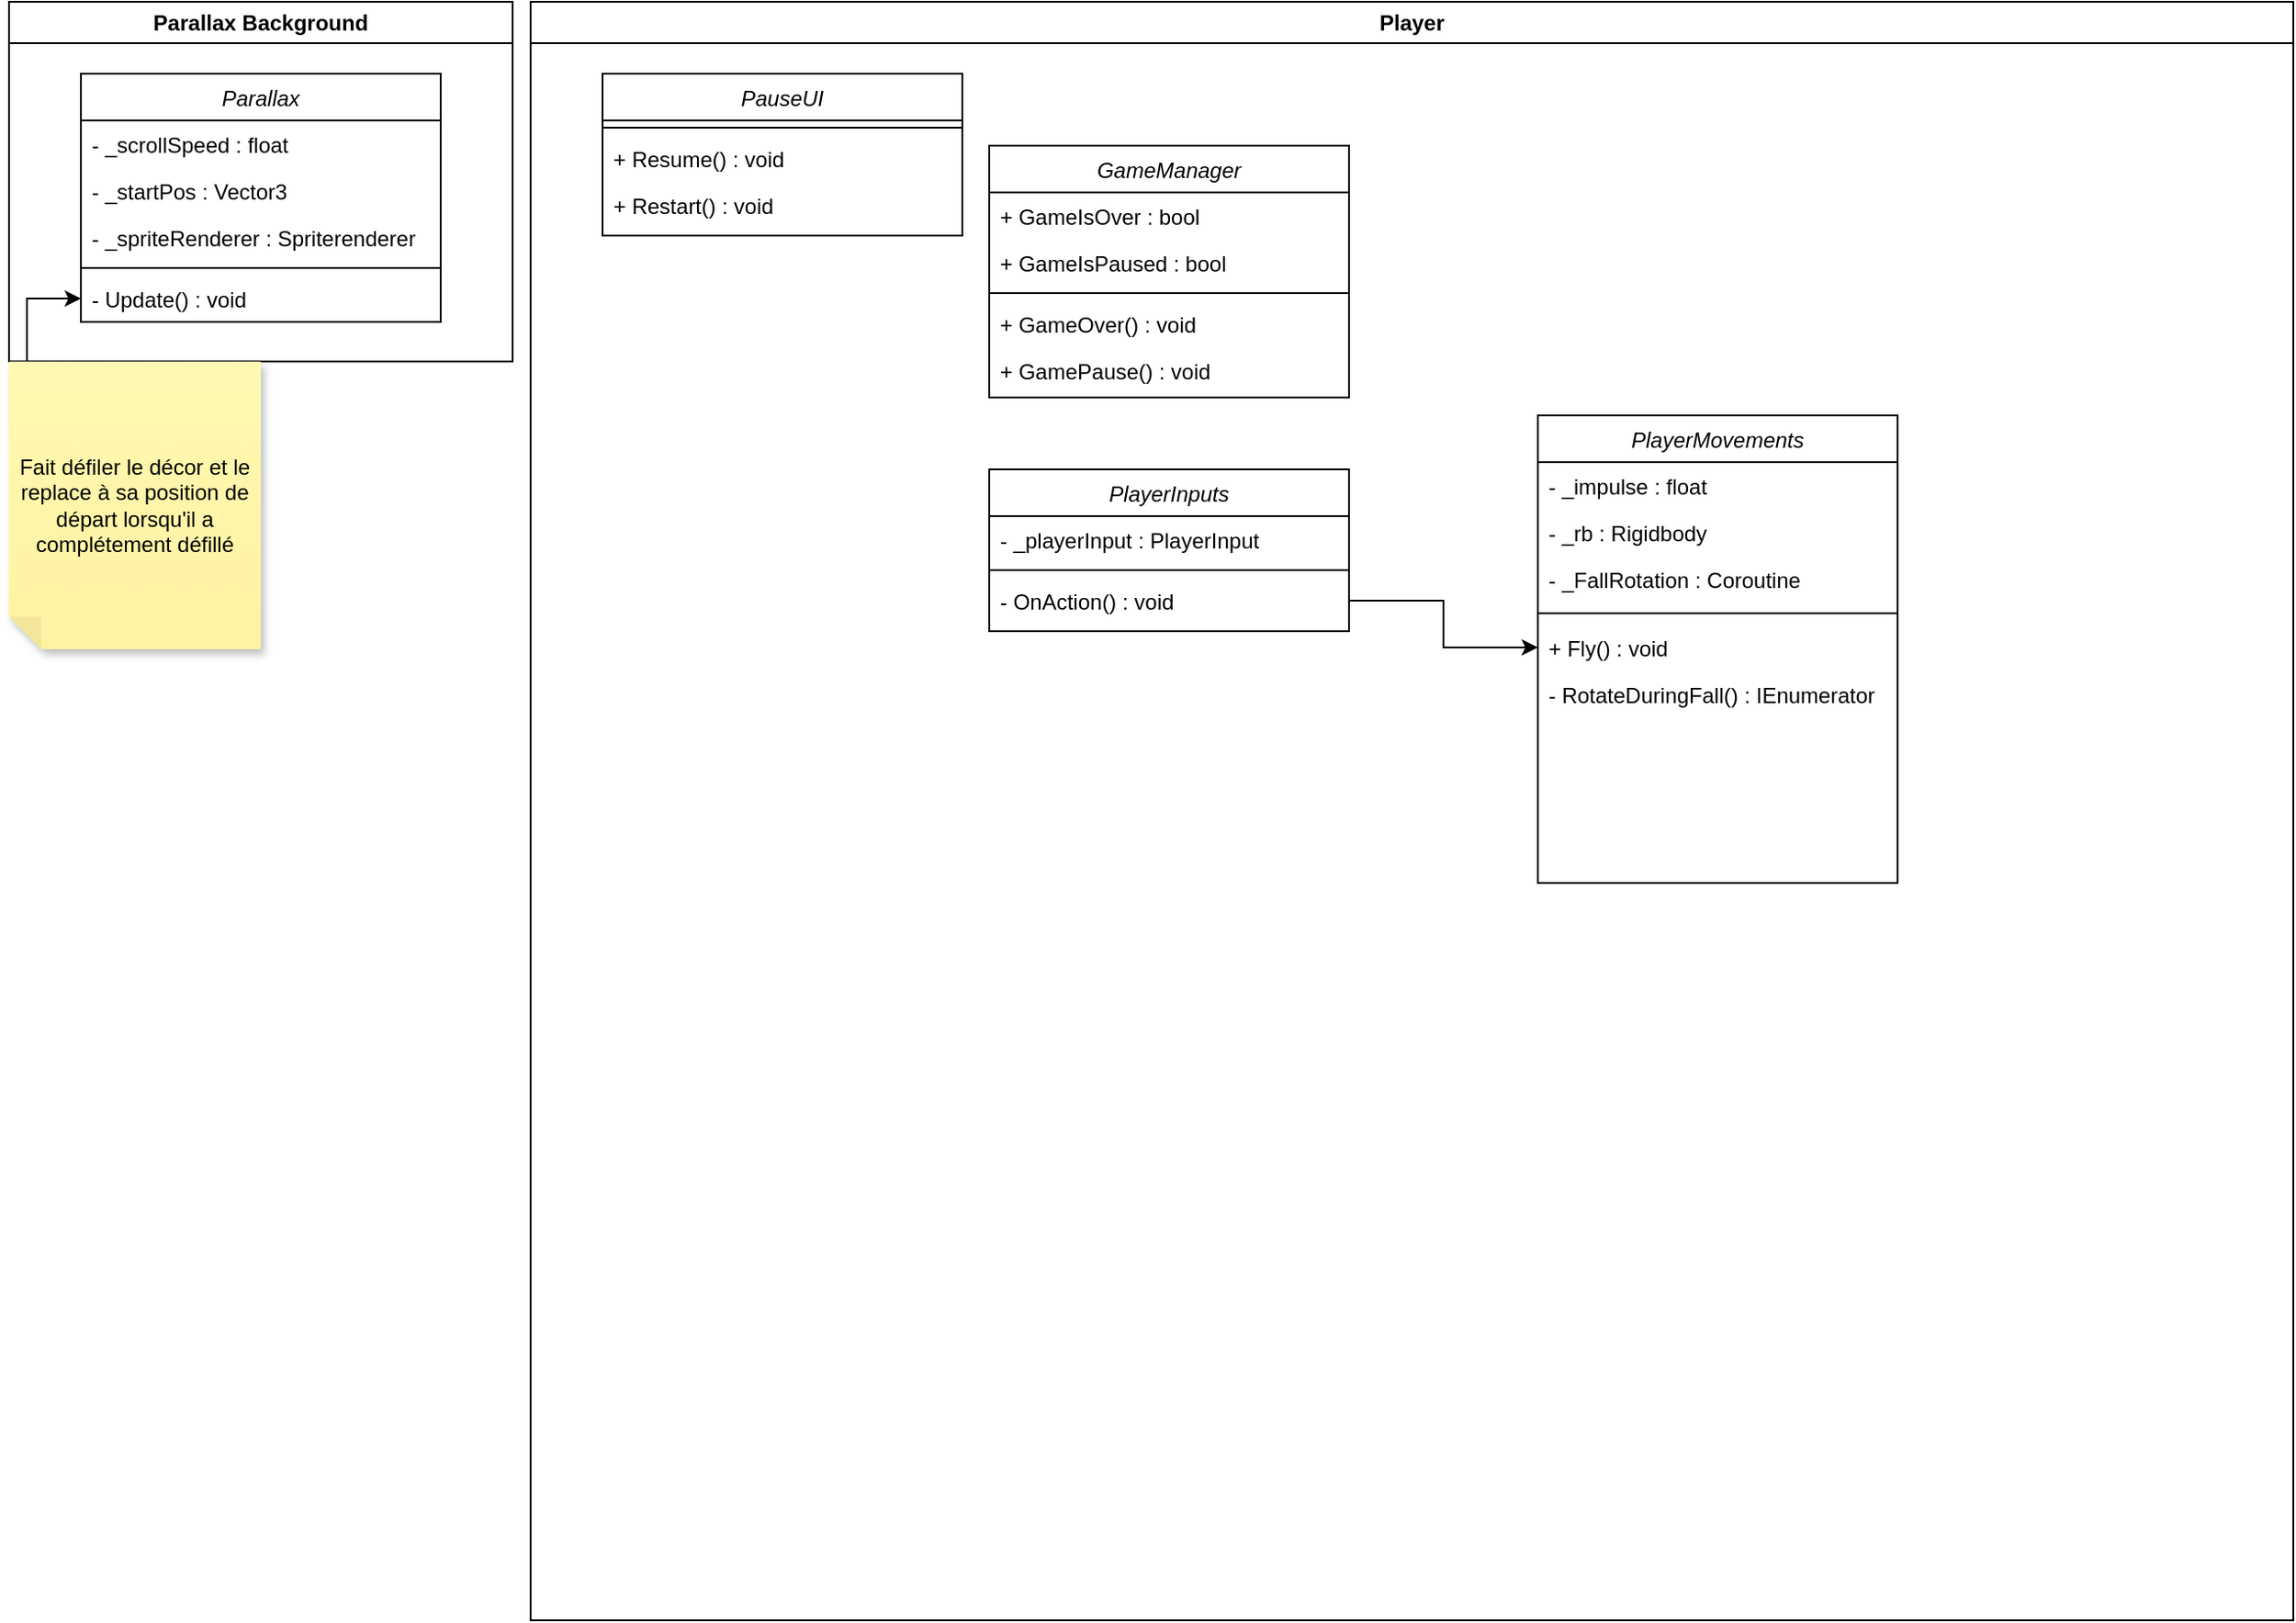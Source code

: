 <mxfile version="22.1.21" type="github">
  <diagram id="C5RBs43oDa-KdzZeNtuy" name="Page-1">
    <mxGraphModel dx="724" dy="360" grid="1" gridSize="10" guides="1" tooltips="1" connect="1" arrows="1" fold="1" page="1" pageScale="1" pageWidth="1600" pageHeight="900" math="0" shadow="0">
      <root>
        <mxCell id="WIyWlLk6GJQsqaUBKTNV-0" />
        <mxCell id="WIyWlLk6GJQsqaUBKTNV-1" parent="WIyWlLk6GJQsqaUBKTNV-0" />
        <mxCell id="22lcPCfBFil6golWI1VR-0" value="Parallax Background" style="swimlane;whiteSpace=wrap;html=1;" vertex="1" parent="WIyWlLk6GJQsqaUBKTNV-1">
          <mxGeometry width="280" height="200" as="geometry" />
        </mxCell>
        <mxCell id="zkfFHV4jXpPFQw0GAbJ--0" value="Parallax" style="swimlane;fontStyle=2;align=center;verticalAlign=top;childLayout=stackLayout;horizontal=1;startSize=26;horizontalStack=0;resizeParent=1;resizeLast=0;collapsible=1;marginBottom=0;rounded=0;shadow=0;strokeWidth=1;" parent="22lcPCfBFil6golWI1VR-0" vertex="1">
          <mxGeometry x="40" y="40" width="200" height="138" as="geometry">
            <mxRectangle x="230" y="140" width="160" height="26" as="alternateBounds" />
          </mxGeometry>
        </mxCell>
        <mxCell id="zkfFHV4jXpPFQw0GAbJ--1" value="- _scrollSpeed : float" style="text;align=left;verticalAlign=top;spacingLeft=4;spacingRight=4;overflow=hidden;rotatable=0;points=[[0,0.5],[1,0.5]];portConstraint=eastwest;" parent="zkfFHV4jXpPFQw0GAbJ--0" vertex="1">
          <mxGeometry y="26" width="200" height="26" as="geometry" />
        </mxCell>
        <mxCell id="zkfFHV4jXpPFQw0GAbJ--2" value="- _startPos : Vector3" style="text;align=left;verticalAlign=top;spacingLeft=4;spacingRight=4;overflow=hidden;rotatable=0;points=[[0,0.5],[1,0.5]];portConstraint=eastwest;rounded=0;shadow=0;html=0;" parent="zkfFHV4jXpPFQw0GAbJ--0" vertex="1">
          <mxGeometry y="52" width="200" height="26" as="geometry" />
        </mxCell>
        <mxCell id="zkfFHV4jXpPFQw0GAbJ--3" value="- _spriteRenderer : Spriterenderer" style="text;align=left;verticalAlign=top;spacingLeft=4;spacingRight=4;overflow=hidden;rotatable=0;points=[[0,0.5],[1,0.5]];portConstraint=eastwest;rounded=0;shadow=0;html=0;" parent="zkfFHV4jXpPFQw0GAbJ--0" vertex="1">
          <mxGeometry y="78" width="200" height="26" as="geometry" />
        </mxCell>
        <mxCell id="zkfFHV4jXpPFQw0GAbJ--4" value="" style="line;html=1;strokeWidth=1;align=left;verticalAlign=middle;spacingTop=-1;spacingLeft=3;spacingRight=3;rotatable=0;labelPosition=right;points=[];portConstraint=eastwest;" parent="zkfFHV4jXpPFQw0GAbJ--0" vertex="1">
          <mxGeometry y="104" width="200" height="8" as="geometry" />
        </mxCell>
        <mxCell id="zkfFHV4jXpPFQw0GAbJ--5" value="- Update() : void" style="text;align=left;verticalAlign=top;spacingLeft=4;spacingRight=4;overflow=hidden;rotatable=0;points=[[0,0.5],[1,0.5]];portConstraint=eastwest;" parent="zkfFHV4jXpPFQw0GAbJ--0" vertex="1">
          <mxGeometry y="112" width="200" height="26" as="geometry" />
        </mxCell>
        <mxCell id="22lcPCfBFil6golWI1VR-4" style="edgeStyle=orthogonalEdgeStyle;rounded=0;orthogonalLoop=1;jettySize=auto;html=1;exitX=0;exitY=0;exitDx=130;exitDy=10;exitPerimeter=0;" edge="1" parent="WIyWlLk6GJQsqaUBKTNV-1" source="22lcPCfBFil6golWI1VR-3" target="zkfFHV4jXpPFQw0GAbJ--5">
          <mxGeometry relative="1" as="geometry" />
        </mxCell>
        <mxCell id="22lcPCfBFil6golWI1VR-3" value="Fait défiler le décor et le replace à sa position de départ lorsqu&#39;il a complétement&amp;nbsp;défillé" style="shape=note;whiteSpace=wrap;html=1;backgroundOutline=1;fontColor=#000000;darkOpacity=0.05;fillColor=#FFF9B2;strokeColor=none;fillStyle=solid;direction=west;gradientDirection=north;gradientColor=#FFF2A1;shadow=1;size=18;pointerEvents=1;" vertex="1" parent="WIyWlLk6GJQsqaUBKTNV-1">
          <mxGeometry y="200" width="140" height="160" as="geometry" />
        </mxCell>
        <mxCell id="22lcPCfBFil6golWI1VR-6" value="Player" style="swimlane;whiteSpace=wrap;html=1;" vertex="1" parent="WIyWlLk6GJQsqaUBKTNV-1">
          <mxGeometry x="290" width="980" height="900" as="geometry" />
        </mxCell>
        <mxCell id="22lcPCfBFil6golWI1VR-7" value="PlayerMovements" style="swimlane;fontStyle=2;align=center;verticalAlign=top;childLayout=stackLayout;horizontal=1;startSize=26;horizontalStack=0;resizeParent=1;resizeLast=0;collapsible=1;marginBottom=0;rounded=0;shadow=0;strokeWidth=1;" vertex="1" parent="22lcPCfBFil6golWI1VR-6">
          <mxGeometry x="560" y="230" width="200" height="260" as="geometry">
            <mxRectangle x="40" y="69" width="160" height="26" as="alternateBounds" />
          </mxGeometry>
        </mxCell>
        <mxCell id="22lcPCfBFil6golWI1VR-8" value="- _impulse : float" style="text;align=left;verticalAlign=top;spacingLeft=4;spacingRight=4;overflow=hidden;rotatable=0;points=[[0,0.5],[1,0.5]];portConstraint=eastwest;" vertex="1" parent="22lcPCfBFil6golWI1VR-7">
          <mxGeometry y="26" width="200" height="26" as="geometry" />
        </mxCell>
        <mxCell id="22lcPCfBFil6golWI1VR-9" value="- _rb : Rigidbody" style="text;align=left;verticalAlign=top;spacingLeft=4;spacingRight=4;overflow=hidden;rotatable=0;points=[[0,0.5],[1,0.5]];portConstraint=eastwest;rounded=0;shadow=0;html=0;" vertex="1" parent="22lcPCfBFil6golWI1VR-7">
          <mxGeometry y="52" width="200" height="26" as="geometry" />
        </mxCell>
        <mxCell id="22lcPCfBFil6golWI1VR-37" value="- _FallRotation : Coroutine" style="text;align=left;verticalAlign=top;spacingLeft=4;spacingRight=4;overflow=hidden;rotatable=0;points=[[0,0.5],[1,0.5]];portConstraint=eastwest;" vertex="1" parent="22lcPCfBFil6golWI1VR-7">
          <mxGeometry y="78" width="200" height="26" as="geometry" />
        </mxCell>
        <mxCell id="22lcPCfBFil6golWI1VR-11" value="" style="line;html=1;strokeWidth=1;align=left;verticalAlign=middle;spacingTop=-1;spacingLeft=3;spacingRight=3;rotatable=0;labelPosition=right;points=[];portConstraint=eastwest;" vertex="1" parent="22lcPCfBFil6golWI1VR-7">
          <mxGeometry y="104" width="200" height="12" as="geometry" />
        </mxCell>
        <mxCell id="22lcPCfBFil6golWI1VR-12" value="+ Fly() : void" style="text;align=left;verticalAlign=top;spacingLeft=4;spacingRight=4;overflow=hidden;rotatable=0;points=[[0,0.5],[1,0.5]];portConstraint=eastwest;" vertex="1" parent="22lcPCfBFil6golWI1VR-7">
          <mxGeometry y="116" width="200" height="26" as="geometry" />
        </mxCell>
        <mxCell id="22lcPCfBFil6golWI1VR-38" value="- RotateDuringFall() : IEnumerator" style="text;align=left;verticalAlign=top;spacingLeft=4;spacingRight=4;overflow=hidden;rotatable=0;points=[[0,0.5],[1,0.5]];portConstraint=eastwest;" vertex="1" parent="22lcPCfBFil6golWI1VR-7">
          <mxGeometry y="142" width="200" height="26" as="geometry" />
        </mxCell>
        <mxCell id="22lcPCfBFil6golWI1VR-13" value="PlayerInputs" style="swimlane;fontStyle=2;align=center;verticalAlign=top;childLayout=stackLayout;horizontal=1;startSize=26;horizontalStack=0;resizeParent=1;resizeLast=0;collapsible=1;marginBottom=0;rounded=0;shadow=0;strokeWidth=1;" vertex="1" parent="22lcPCfBFil6golWI1VR-6">
          <mxGeometry x="255" y="260" width="200" height="90" as="geometry">
            <mxRectangle x="40" y="69" width="160" height="26" as="alternateBounds" />
          </mxGeometry>
        </mxCell>
        <mxCell id="22lcPCfBFil6golWI1VR-14" value="- _playerInput : PlayerInput" style="text;align=left;verticalAlign=top;spacingLeft=4;spacingRight=4;overflow=hidden;rotatable=0;points=[[0,0.5],[1,0.5]];portConstraint=eastwest;" vertex="1" parent="22lcPCfBFil6golWI1VR-13">
          <mxGeometry y="26" width="200" height="26" as="geometry" />
        </mxCell>
        <mxCell id="22lcPCfBFil6golWI1VR-17" value="" style="line;html=1;strokeWidth=1;align=left;verticalAlign=middle;spacingTop=-1;spacingLeft=3;spacingRight=3;rotatable=0;labelPosition=right;points=[];portConstraint=eastwest;" vertex="1" parent="22lcPCfBFil6golWI1VR-13">
          <mxGeometry y="52" width="200" height="8" as="geometry" />
        </mxCell>
        <mxCell id="22lcPCfBFil6golWI1VR-18" value="- OnAction() : void" style="text;align=left;verticalAlign=top;spacingLeft=4;spacingRight=4;overflow=hidden;rotatable=0;points=[[0,0.5],[1,0.5]];portConstraint=eastwest;" vertex="1" parent="22lcPCfBFil6golWI1VR-13">
          <mxGeometry y="60" width="200" height="26" as="geometry" />
        </mxCell>
        <mxCell id="22lcPCfBFil6golWI1VR-23" value="GameManager" style="swimlane;fontStyle=2;align=center;verticalAlign=top;childLayout=stackLayout;horizontal=1;startSize=26;horizontalStack=0;resizeParent=1;resizeLast=0;collapsible=1;marginBottom=0;rounded=0;shadow=0;strokeWidth=1;" vertex="1" parent="22lcPCfBFil6golWI1VR-6">
          <mxGeometry x="255" y="80" width="200" height="140" as="geometry">
            <mxRectangle x="40" y="69" width="160" height="26" as="alternateBounds" />
          </mxGeometry>
        </mxCell>
        <mxCell id="22lcPCfBFil6golWI1VR-24" value="+ GameIsOver : bool" style="text;align=left;verticalAlign=top;spacingLeft=4;spacingRight=4;overflow=hidden;rotatable=0;points=[[0,0.5],[1,0.5]];portConstraint=eastwest;" vertex="1" parent="22lcPCfBFil6golWI1VR-23">
          <mxGeometry y="26" width="200" height="26" as="geometry" />
        </mxCell>
        <mxCell id="22lcPCfBFil6golWI1VR-28" value="+ GameIsPaused : bool" style="text;align=left;verticalAlign=top;spacingLeft=4;spacingRight=4;overflow=hidden;rotatable=0;points=[[0,0.5],[1,0.5]];portConstraint=eastwest;" vertex="1" parent="22lcPCfBFil6golWI1VR-23">
          <mxGeometry y="52" width="200" height="26" as="geometry" />
        </mxCell>
        <mxCell id="22lcPCfBFil6golWI1VR-25" value="" style="line;html=1;strokeWidth=1;align=left;verticalAlign=middle;spacingTop=-1;spacingLeft=3;spacingRight=3;rotatable=0;labelPosition=right;points=[];portConstraint=eastwest;" vertex="1" parent="22lcPCfBFil6golWI1VR-23">
          <mxGeometry y="78" width="200" height="8" as="geometry" />
        </mxCell>
        <mxCell id="22lcPCfBFil6golWI1VR-26" value="+ GameOver() : void" style="text;align=left;verticalAlign=top;spacingLeft=4;spacingRight=4;overflow=hidden;rotatable=0;points=[[0,0.5],[1,0.5]];portConstraint=eastwest;" vertex="1" parent="22lcPCfBFil6golWI1VR-23">
          <mxGeometry y="86" width="200" height="26" as="geometry" />
        </mxCell>
        <mxCell id="22lcPCfBFil6golWI1VR-27" value="+ GamePause() : void" style="text;align=left;verticalAlign=top;spacingLeft=4;spacingRight=4;overflow=hidden;rotatable=0;points=[[0,0.5],[1,0.5]];portConstraint=eastwest;" vertex="1" parent="22lcPCfBFil6golWI1VR-23">
          <mxGeometry y="112" width="200" height="26" as="geometry" />
        </mxCell>
        <mxCell id="22lcPCfBFil6golWI1VR-29" value="PauseUI" style="swimlane;fontStyle=2;align=center;verticalAlign=top;childLayout=stackLayout;horizontal=1;startSize=26;horizontalStack=0;resizeParent=1;resizeLast=0;collapsible=1;marginBottom=0;rounded=0;shadow=0;strokeWidth=1;" vertex="1" parent="22lcPCfBFil6golWI1VR-6">
          <mxGeometry x="40" y="40" width="200" height="90" as="geometry">
            <mxRectangle x="40" y="69" width="160" height="26" as="alternateBounds" />
          </mxGeometry>
        </mxCell>
        <mxCell id="22lcPCfBFil6golWI1VR-32" value="" style="line;html=1;strokeWidth=1;align=left;verticalAlign=middle;spacingTop=-1;spacingLeft=3;spacingRight=3;rotatable=0;labelPosition=right;points=[];portConstraint=eastwest;" vertex="1" parent="22lcPCfBFil6golWI1VR-29">
          <mxGeometry y="26" width="200" height="8" as="geometry" />
        </mxCell>
        <mxCell id="22lcPCfBFil6golWI1VR-33" value="+ Resume() : void" style="text;align=left;verticalAlign=top;spacingLeft=4;spacingRight=4;overflow=hidden;rotatable=0;points=[[0,0.5],[1,0.5]];portConstraint=eastwest;" vertex="1" parent="22lcPCfBFil6golWI1VR-29">
          <mxGeometry y="34" width="200" height="26" as="geometry" />
        </mxCell>
        <mxCell id="22lcPCfBFil6golWI1VR-34" value="+ Restart() : void" style="text;align=left;verticalAlign=top;spacingLeft=4;spacingRight=4;overflow=hidden;rotatable=0;points=[[0,0.5],[1,0.5]];portConstraint=eastwest;" vertex="1" parent="22lcPCfBFil6golWI1VR-29">
          <mxGeometry y="60" width="200" height="26" as="geometry" />
        </mxCell>
        <mxCell id="22lcPCfBFil6golWI1VR-36" style="edgeStyle=orthogonalEdgeStyle;rounded=0;orthogonalLoop=1;jettySize=auto;html=1;exitX=1;exitY=0.5;exitDx=0;exitDy=0;entryX=0;entryY=0.5;entryDx=0;entryDy=0;" edge="1" parent="22lcPCfBFil6golWI1VR-6" source="22lcPCfBFil6golWI1VR-18" target="22lcPCfBFil6golWI1VR-12">
          <mxGeometry relative="1" as="geometry" />
        </mxCell>
      </root>
    </mxGraphModel>
  </diagram>
</mxfile>
